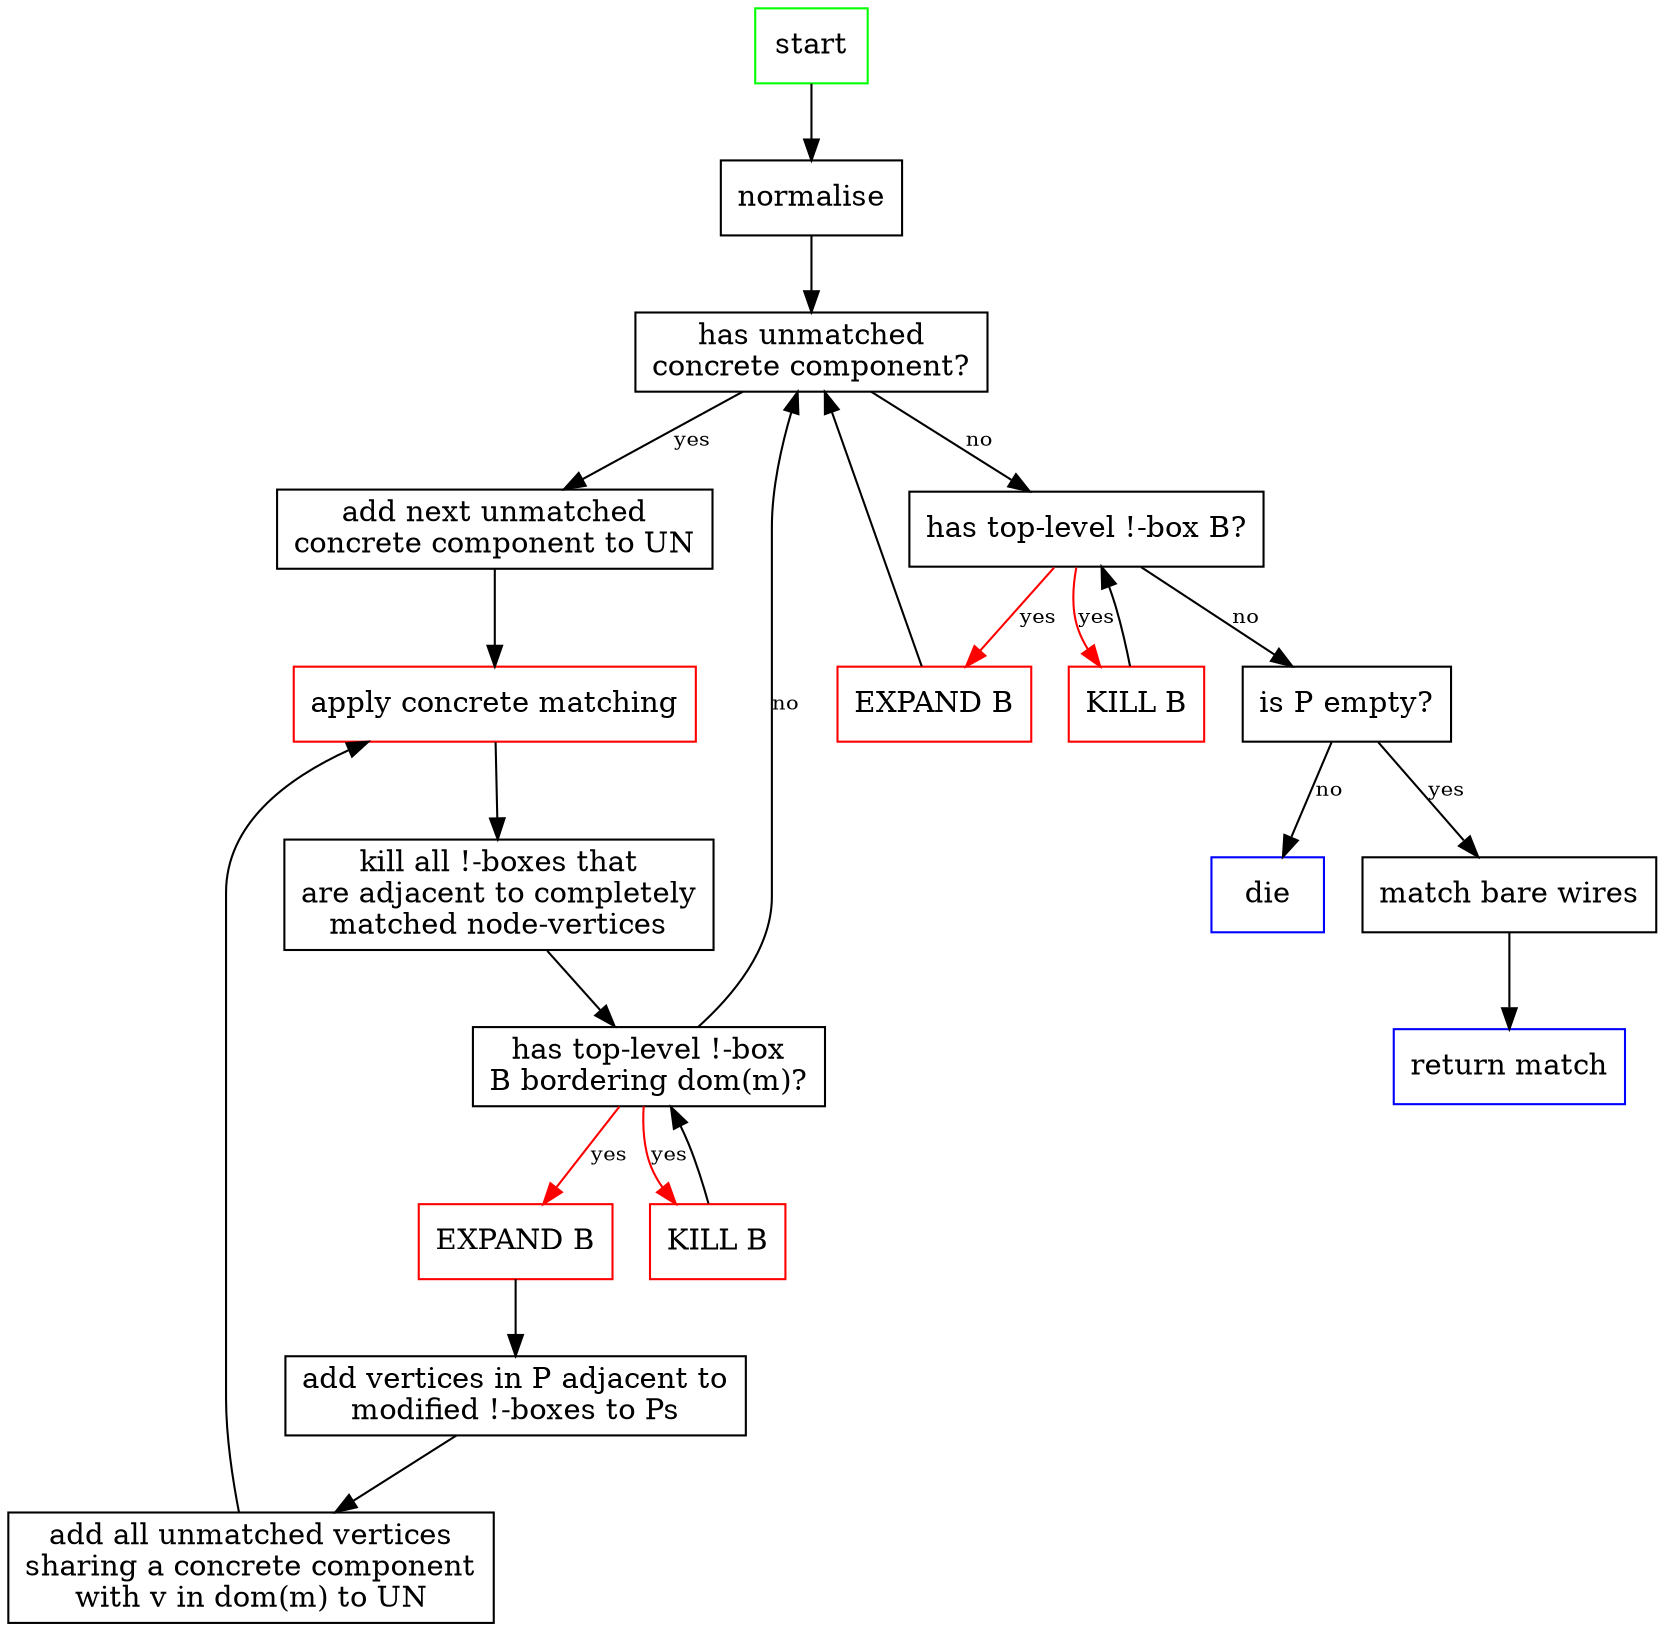 digraph {
    node [shape=box]
    edge [fontsize=10]
    
    start [color=green]
    normalise [label="normalise"]
    addunmatched [label="add all unmatched vertices\nsharing a concrete component\nwith v in dom(m) to UN"]
    hascomp [label="has unmatched\nconcrete component?"]
    addcomp [label="add next unmatched\nconcrete component to UN"]
    match [label="apply concrete matching",color=red]
    killcomplete [label="kill all !-boxes that\nare adjacent to completely\nmatched node-vertices"]
    
    moreborderbang [label="has top-level !-box\nB bordering dom(m)?"]
    morebang [label="has top-level !-box B?"]
    
    EXPANDborderbang [label="EXPAND B",color=red]
    KILLborderbang [label="KILL B",color=red]
    EXPANDbang [label="EXPAND B",color=red]
    KILLbang [label="KILL B",color=red]
    
    schedule [label="add vertices in P adjacent to\nmodified !-boxes to Ps"]
    
    nopartial [label="is P empty?"]
    die [label=die,color=blue]
    emptywires [label="match bare wires"]
    done [label="return match",color=blue]
    
    start -> normalise -> hascomp
    addunmatched -> match
    hascomp -> addcomp [label=yes]
    addcomp -> match -> killcomplete
    killcomplete -> moreborderbang
    moreborderbang -> EXPANDborderbang [label=yes,color=red]
    moreborderbang -> KILLborderbang [label=yes,color=red]
    KILLborderbang -> moreborderbang
    moreborderbang -> hascomp [label=no]
    
    EXPANDborderbang -> schedule -> addunmatched
    
    hascomp -> morebang [label=no]
    morebang -> EXPANDbang [label=yes,color=red]
    morebang -> KILLbang [label=yes,color=red]
    KILLbang -> morebang
    
    EXPANDbang -> hascomp
    
    morebang -> nopartial [label=no]
    nopartial -> die [label=no]
    nopartial -> emptywires [label=yes]
    emptywires -> done
}
